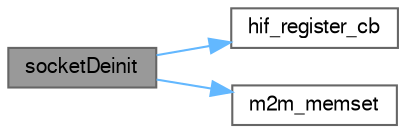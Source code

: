 digraph "socketDeinit"
{
 // LATEX_PDF_SIZE
  bgcolor="transparent";
  edge [fontname=FreeSans,fontsize=10,labelfontname=FreeSans,labelfontsize=10];
  node [fontname=FreeSans,fontsize=10,shape=box,height=0.2,width=0.4];
  rankdir="LR";
  Node1 [label="socketDeinit",height=0.2,width=0.4,color="gray40", fillcolor="grey60", style="filled", fontcolor="black",tooltip=" "];
  Node1 -> Node2 [color="steelblue1",style="solid"];
  Node2 [label="hif_register_cb",height=0.2,width=0.4,color="grey40", fillcolor="white", style="filled",URL="$m2m__hif_8c.html#a63f14be680fcf28f96912ee6e6f28be9",tooltip=" "];
  Node1 -> Node3 [color="steelblue1",style="solid"];
  Node3 [label="m2m_memset",height=0.2,width=0.4,color="grey40", fillcolor="white", style="filled",URL="$group___c_o_m_m_o_n_a_p_i.html#ga245e71a174d65f12926883f76752df93",tooltip="Set specified number of data bytes in specified data buffer to specified value."];
}
